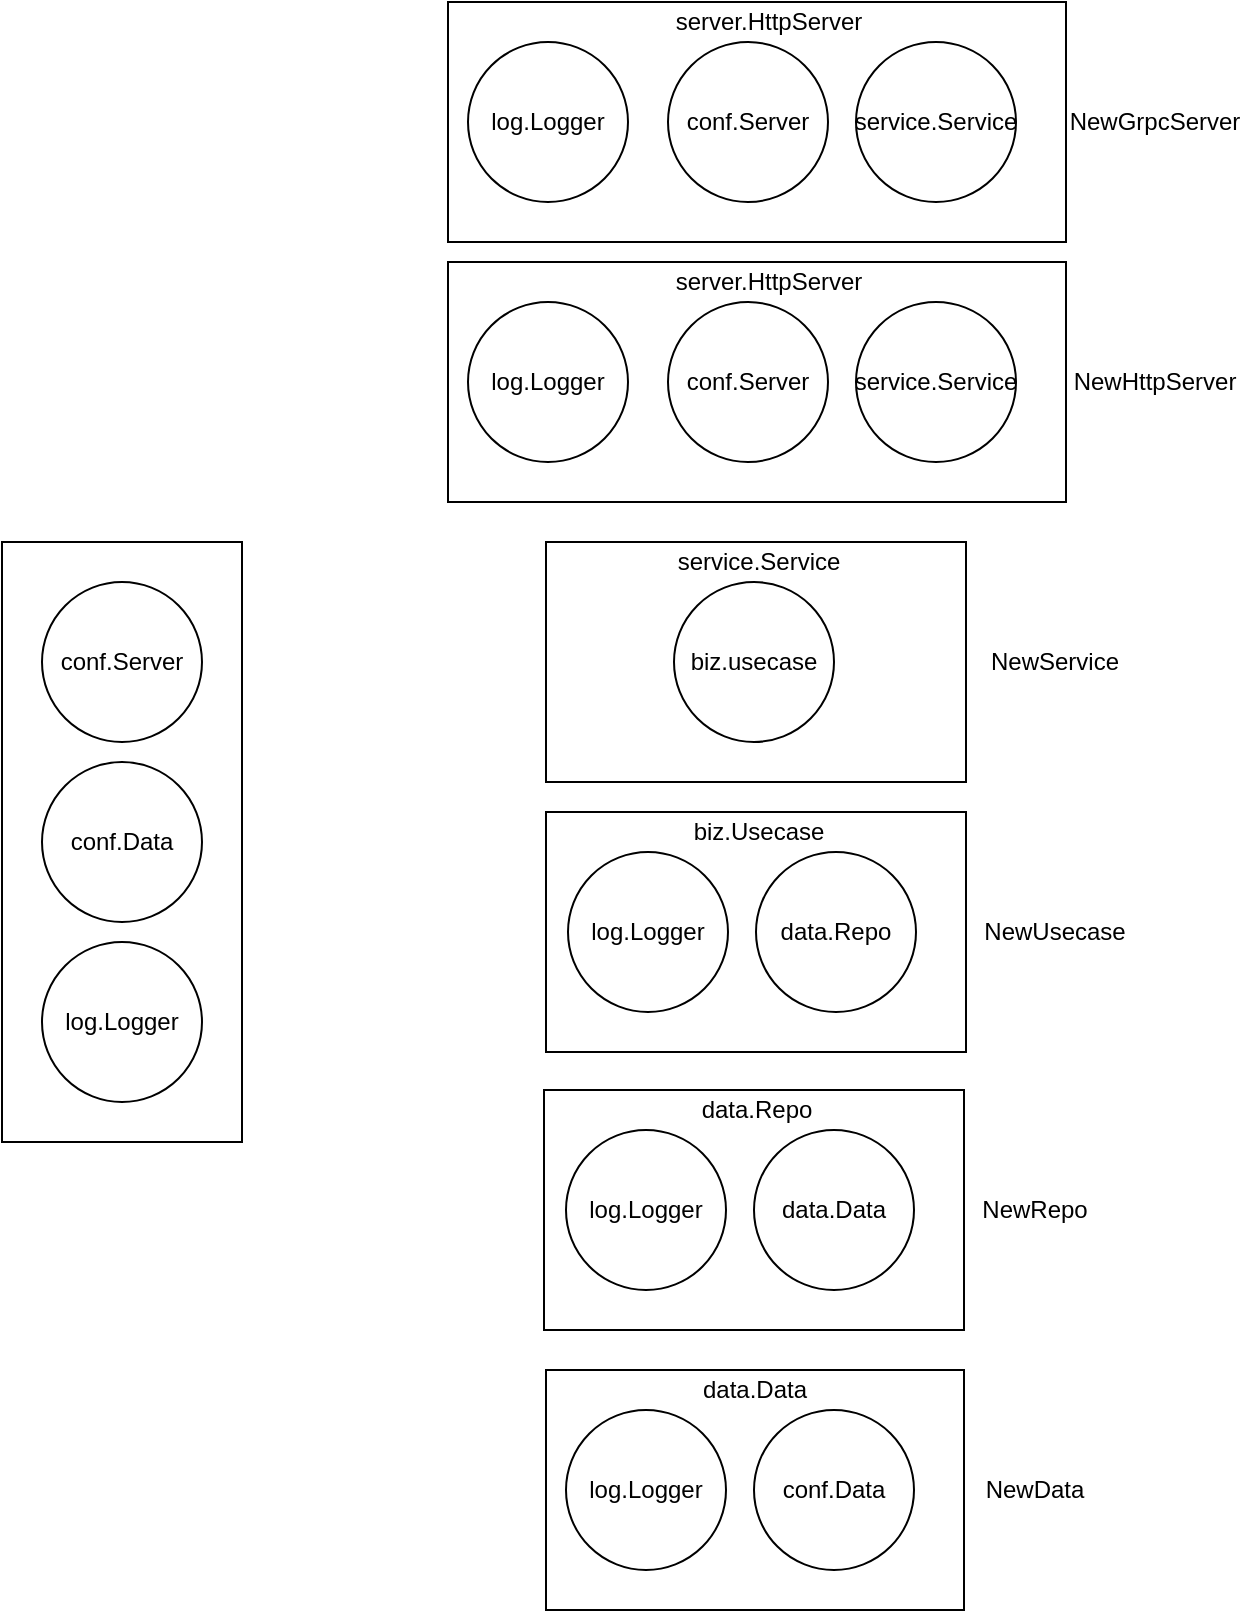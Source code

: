 <mxfile version="17.4.5" type="device"><diagram id="BBNhJTpEvK5hgzkL7sTm" name="第 1 页"><mxGraphModel dx="946" dy="589" grid="1" gridSize="10" guides="1" tooltips="1" connect="1" arrows="1" fold="1" page="1" pageScale="1" pageWidth="827" pageHeight="1169" background="none" math="0" shadow="0"><root><mxCell id="0"/><mxCell id="1" parent="0"/><mxCell id="tQRL3QO-NZaZDaId9NM9-14" value="" style="verticalLabelPosition=bottom;verticalAlign=top;html=1;shape=mxgraph.basic.rect;fillColor2=none;strokeWidth=1;size=20;indent=5;" parent="1" vertex="1"><mxGeometry x="331" y="844" width="210" height="120" as="geometry"/></mxCell><mxCell id="tQRL3QO-NZaZDaId9NM9-6" value="" style="verticalLabelPosition=bottom;verticalAlign=top;html=1;shape=mxgraph.basic.rect;fillColor2=none;strokeWidth=1;size=20;indent=5;" parent="1" vertex="1"><mxGeometry x="332" y="984" width="209" height="120" as="geometry"/></mxCell><mxCell id="tQRL3QO-NZaZDaId9NM9-5" value="" style="verticalLabelPosition=bottom;verticalAlign=top;html=1;shape=mxgraph.basic.rect;fillColor2=none;strokeWidth=1;size=20;indent=5;" parent="1" vertex="1"><mxGeometry x="60" y="570" width="120" height="300" as="geometry"/></mxCell><mxCell id="tQRL3QO-NZaZDaId9NM9-1" value="log.Logger" style="ellipse;whiteSpace=wrap;html=1;aspect=fixed;" parent="1" vertex="1"><mxGeometry x="80" y="770" width="80" height="80" as="geometry"/></mxCell><mxCell id="tQRL3QO-NZaZDaId9NM9-2" value="conf.Data" style="ellipse;whiteSpace=wrap;html=1;aspect=fixed;" parent="1" vertex="1"><mxGeometry x="80" y="680" width="80" height="80" as="geometry"/></mxCell><mxCell id="tQRL3QO-NZaZDaId9NM9-3" value="conf.Server" style="ellipse;whiteSpace=wrap;html=1;aspect=fixed;" parent="1" vertex="1"><mxGeometry x="80" y="590" width="80" height="80" as="geometry"/></mxCell><mxCell id="tQRL3QO-NZaZDaId9NM9-7" value="log.Logger" style="ellipse;whiteSpace=wrap;html=1;aspect=fixed;" parent="1" vertex="1"><mxGeometry x="342" y="1004" width="80" height="80" as="geometry"/></mxCell><mxCell id="tQRL3QO-NZaZDaId9NM9-8" value="conf.Data" style="ellipse;whiteSpace=wrap;html=1;aspect=fixed;" parent="1" vertex="1"><mxGeometry x="436" y="1004" width="80" height="80" as="geometry"/></mxCell><mxCell id="tQRL3QO-NZaZDaId9NM9-9" value="NewData" style="text;html=1;align=center;verticalAlign=middle;resizable=0;points=[];autosize=1;strokeColor=none;fillColor=none;" parent="1" vertex="1"><mxGeometry x="541" y="1034" width="70" height="20" as="geometry"/></mxCell><mxCell id="tQRL3QO-NZaZDaId9NM9-12" value="NewRepo" style="text;html=1;align=center;verticalAlign=middle;resizable=0;points=[];autosize=1;strokeColor=none;fillColor=none;" parent="1" vertex="1"><mxGeometry x="541" y="894" width="70" height="20" as="geometry"/></mxCell><mxCell id="tQRL3QO-NZaZDaId9NM9-13" value="log.Logger" style="ellipse;whiteSpace=wrap;html=1;aspect=fixed;" parent="1" vertex="1"><mxGeometry x="342" y="864" width="80" height="80" as="geometry"/></mxCell><mxCell id="tQRL3QO-NZaZDaId9NM9-15" value="data.Data" style="text;html=1;align=center;verticalAlign=middle;resizable=0;points=[];autosize=1;strokeColor=none;fillColor=none;" parent="1" vertex="1"><mxGeometry x="401" y="984" width="70" height="20" as="geometry"/></mxCell><mxCell id="tQRL3QO-NZaZDaId9NM9-16" value="data.Data" style="ellipse;whiteSpace=wrap;html=1;aspect=fixed;" parent="1" vertex="1"><mxGeometry x="436" y="864" width="80" height="80" as="geometry"/></mxCell><mxCell id="tQRL3QO-NZaZDaId9NM9-17" value="data.Repo" style="text;html=1;align=center;verticalAlign=middle;resizable=0;points=[];autosize=1;strokeColor=none;fillColor=none;" parent="1" vertex="1"><mxGeometry x="401.5" y="844" width="70" height="20" as="geometry"/></mxCell><mxCell id="tQRL3QO-NZaZDaId9NM9-19" value="" style="verticalLabelPosition=bottom;verticalAlign=top;html=1;shape=mxgraph.basic.rect;fillColor2=none;strokeWidth=1;size=20;indent=5;" parent="1" vertex="1"><mxGeometry x="332" y="705" width="210" height="120" as="geometry"/></mxCell><mxCell id="tQRL3QO-NZaZDaId9NM9-20" value="NewUsecase" style="text;html=1;align=center;verticalAlign=middle;resizable=0;points=[];autosize=1;strokeColor=none;fillColor=none;" parent="1" vertex="1"><mxGeometry x="541" y="755" width="90" height="20" as="geometry"/></mxCell><mxCell id="tQRL3QO-NZaZDaId9NM9-21" value="log.Logger" style="ellipse;whiteSpace=wrap;html=1;aspect=fixed;" parent="1" vertex="1"><mxGeometry x="343" y="725" width="80" height="80" as="geometry"/></mxCell><mxCell id="tQRL3QO-NZaZDaId9NM9-22" value="data.Repo" style="ellipse;whiteSpace=wrap;html=1;aspect=fixed;" parent="1" vertex="1"><mxGeometry x="437" y="725" width="80" height="80" as="geometry"/></mxCell><mxCell id="tQRL3QO-NZaZDaId9NM9-23" value="biz.Usecase" style="text;html=1;align=center;verticalAlign=middle;resizable=0;points=[];autosize=1;strokeColor=none;fillColor=none;" parent="1" vertex="1"><mxGeometry x="397.5" y="705" width="80" height="20" as="geometry"/></mxCell><mxCell id="tQRL3QO-NZaZDaId9NM9-24" value="" style="verticalLabelPosition=bottom;verticalAlign=top;html=1;shape=mxgraph.basic.rect;fillColor2=none;strokeWidth=1;size=20;indent=5;" parent="1" vertex="1"><mxGeometry x="332" y="570" width="210" height="120" as="geometry"/></mxCell><mxCell id="tQRL3QO-NZaZDaId9NM9-25" value="NewService" style="text;html=1;align=center;verticalAlign=middle;resizable=0;points=[];autosize=1;strokeColor=none;fillColor=none;" parent="1" vertex="1"><mxGeometry x="546" y="620" width="80" height="20" as="geometry"/></mxCell><mxCell id="tQRL3QO-NZaZDaId9NM9-26" value="biz.usecase" style="ellipse;whiteSpace=wrap;html=1;aspect=fixed;" parent="1" vertex="1"><mxGeometry x="396" y="590" width="80" height="80" as="geometry"/></mxCell><mxCell id="tQRL3QO-NZaZDaId9NM9-28" value="service.Service" style="text;html=1;align=center;verticalAlign=middle;resizable=0;points=[];autosize=1;strokeColor=none;fillColor=none;" parent="1" vertex="1"><mxGeometry x="387.5" y="570" width="100" height="20" as="geometry"/></mxCell><mxCell id="tQRL3QO-NZaZDaId9NM9-29" value="" style="verticalLabelPosition=bottom;verticalAlign=top;html=1;shape=mxgraph.basic.rect;fillColor2=none;strokeWidth=1;size=20;indent=5;" parent="1" vertex="1"><mxGeometry x="283" y="430" width="309" height="120" as="geometry"/></mxCell><mxCell id="tQRL3QO-NZaZDaId9NM9-30" value="NewHttpServer" style="text;html=1;align=center;verticalAlign=middle;resizable=0;points=[];autosize=1;strokeColor=none;fillColor=none;" parent="1" vertex="1"><mxGeometry x="586" y="480" width="100" height="20" as="geometry"/></mxCell><mxCell id="tQRL3QO-NZaZDaId9NM9-31" value="conf.Server" style="ellipse;whiteSpace=wrap;html=1;aspect=fixed;" parent="1" vertex="1"><mxGeometry x="393" y="450" width="80" height="80" as="geometry"/></mxCell><mxCell id="tQRL3QO-NZaZDaId9NM9-32" value="service.Service" style="ellipse;whiteSpace=wrap;html=1;aspect=fixed;" parent="1" vertex="1"><mxGeometry x="487" y="450" width="80" height="80" as="geometry"/></mxCell><mxCell id="tQRL3QO-NZaZDaId9NM9-33" value="server.HttpServer" style="text;html=1;align=center;verticalAlign=middle;resizable=0;points=[];autosize=1;strokeColor=none;fillColor=none;" parent="1" vertex="1"><mxGeometry x="387.5" y="430" width="110" height="20" as="geometry"/></mxCell><mxCell id="tQRL3QO-NZaZDaId9NM9-34" value="log.Logger" style="ellipse;whiteSpace=wrap;html=1;aspect=fixed;" parent="1" vertex="1"><mxGeometry x="293" y="450" width="80" height="80" as="geometry"/></mxCell><mxCell id="tQRL3QO-NZaZDaId9NM9-35" value="" style="verticalLabelPosition=bottom;verticalAlign=top;html=1;shape=mxgraph.basic.rect;fillColor2=none;strokeWidth=1;size=20;indent=5;" parent="1" vertex="1"><mxGeometry x="283" y="300" width="309" height="120" as="geometry"/></mxCell><mxCell id="tQRL3QO-NZaZDaId9NM9-36" value="NewGrpcServer" style="text;html=1;align=center;verticalAlign=middle;resizable=0;points=[];autosize=1;strokeColor=none;fillColor=none;" parent="1" vertex="1"><mxGeometry x="586" y="350" width="100" height="20" as="geometry"/></mxCell><mxCell id="tQRL3QO-NZaZDaId9NM9-37" value="conf.Server" style="ellipse;whiteSpace=wrap;html=1;aspect=fixed;" parent="1" vertex="1"><mxGeometry x="393" y="320" width="80" height="80" as="geometry"/></mxCell><mxCell id="tQRL3QO-NZaZDaId9NM9-38" value="service.Service" style="ellipse;whiteSpace=wrap;html=1;aspect=fixed;" parent="1" vertex="1"><mxGeometry x="487" y="320" width="80" height="80" as="geometry"/></mxCell><mxCell id="tQRL3QO-NZaZDaId9NM9-39" value="server.HttpServer" style="text;html=1;align=center;verticalAlign=middle;resizable=0;points=[];autosize=1;strokeColor=none;fillColor=none;" parent="1" vertex="1"><mxGeometry x="387.5" y="300" width="110" height="20" as="geometry"/></mxCell><mxCell id="tQRL3QO-NZaZDaId9NM9-40" value="log.Logger" style="ellipse;whiteSpace=wrap;html=1;aspect=fixed;" parent="1" vertex="1"><mxGeometry x="293" y="320" width="80" height="80" as="geometry"/></mxCell></root></mxGraphModel></diagram></mxfile>